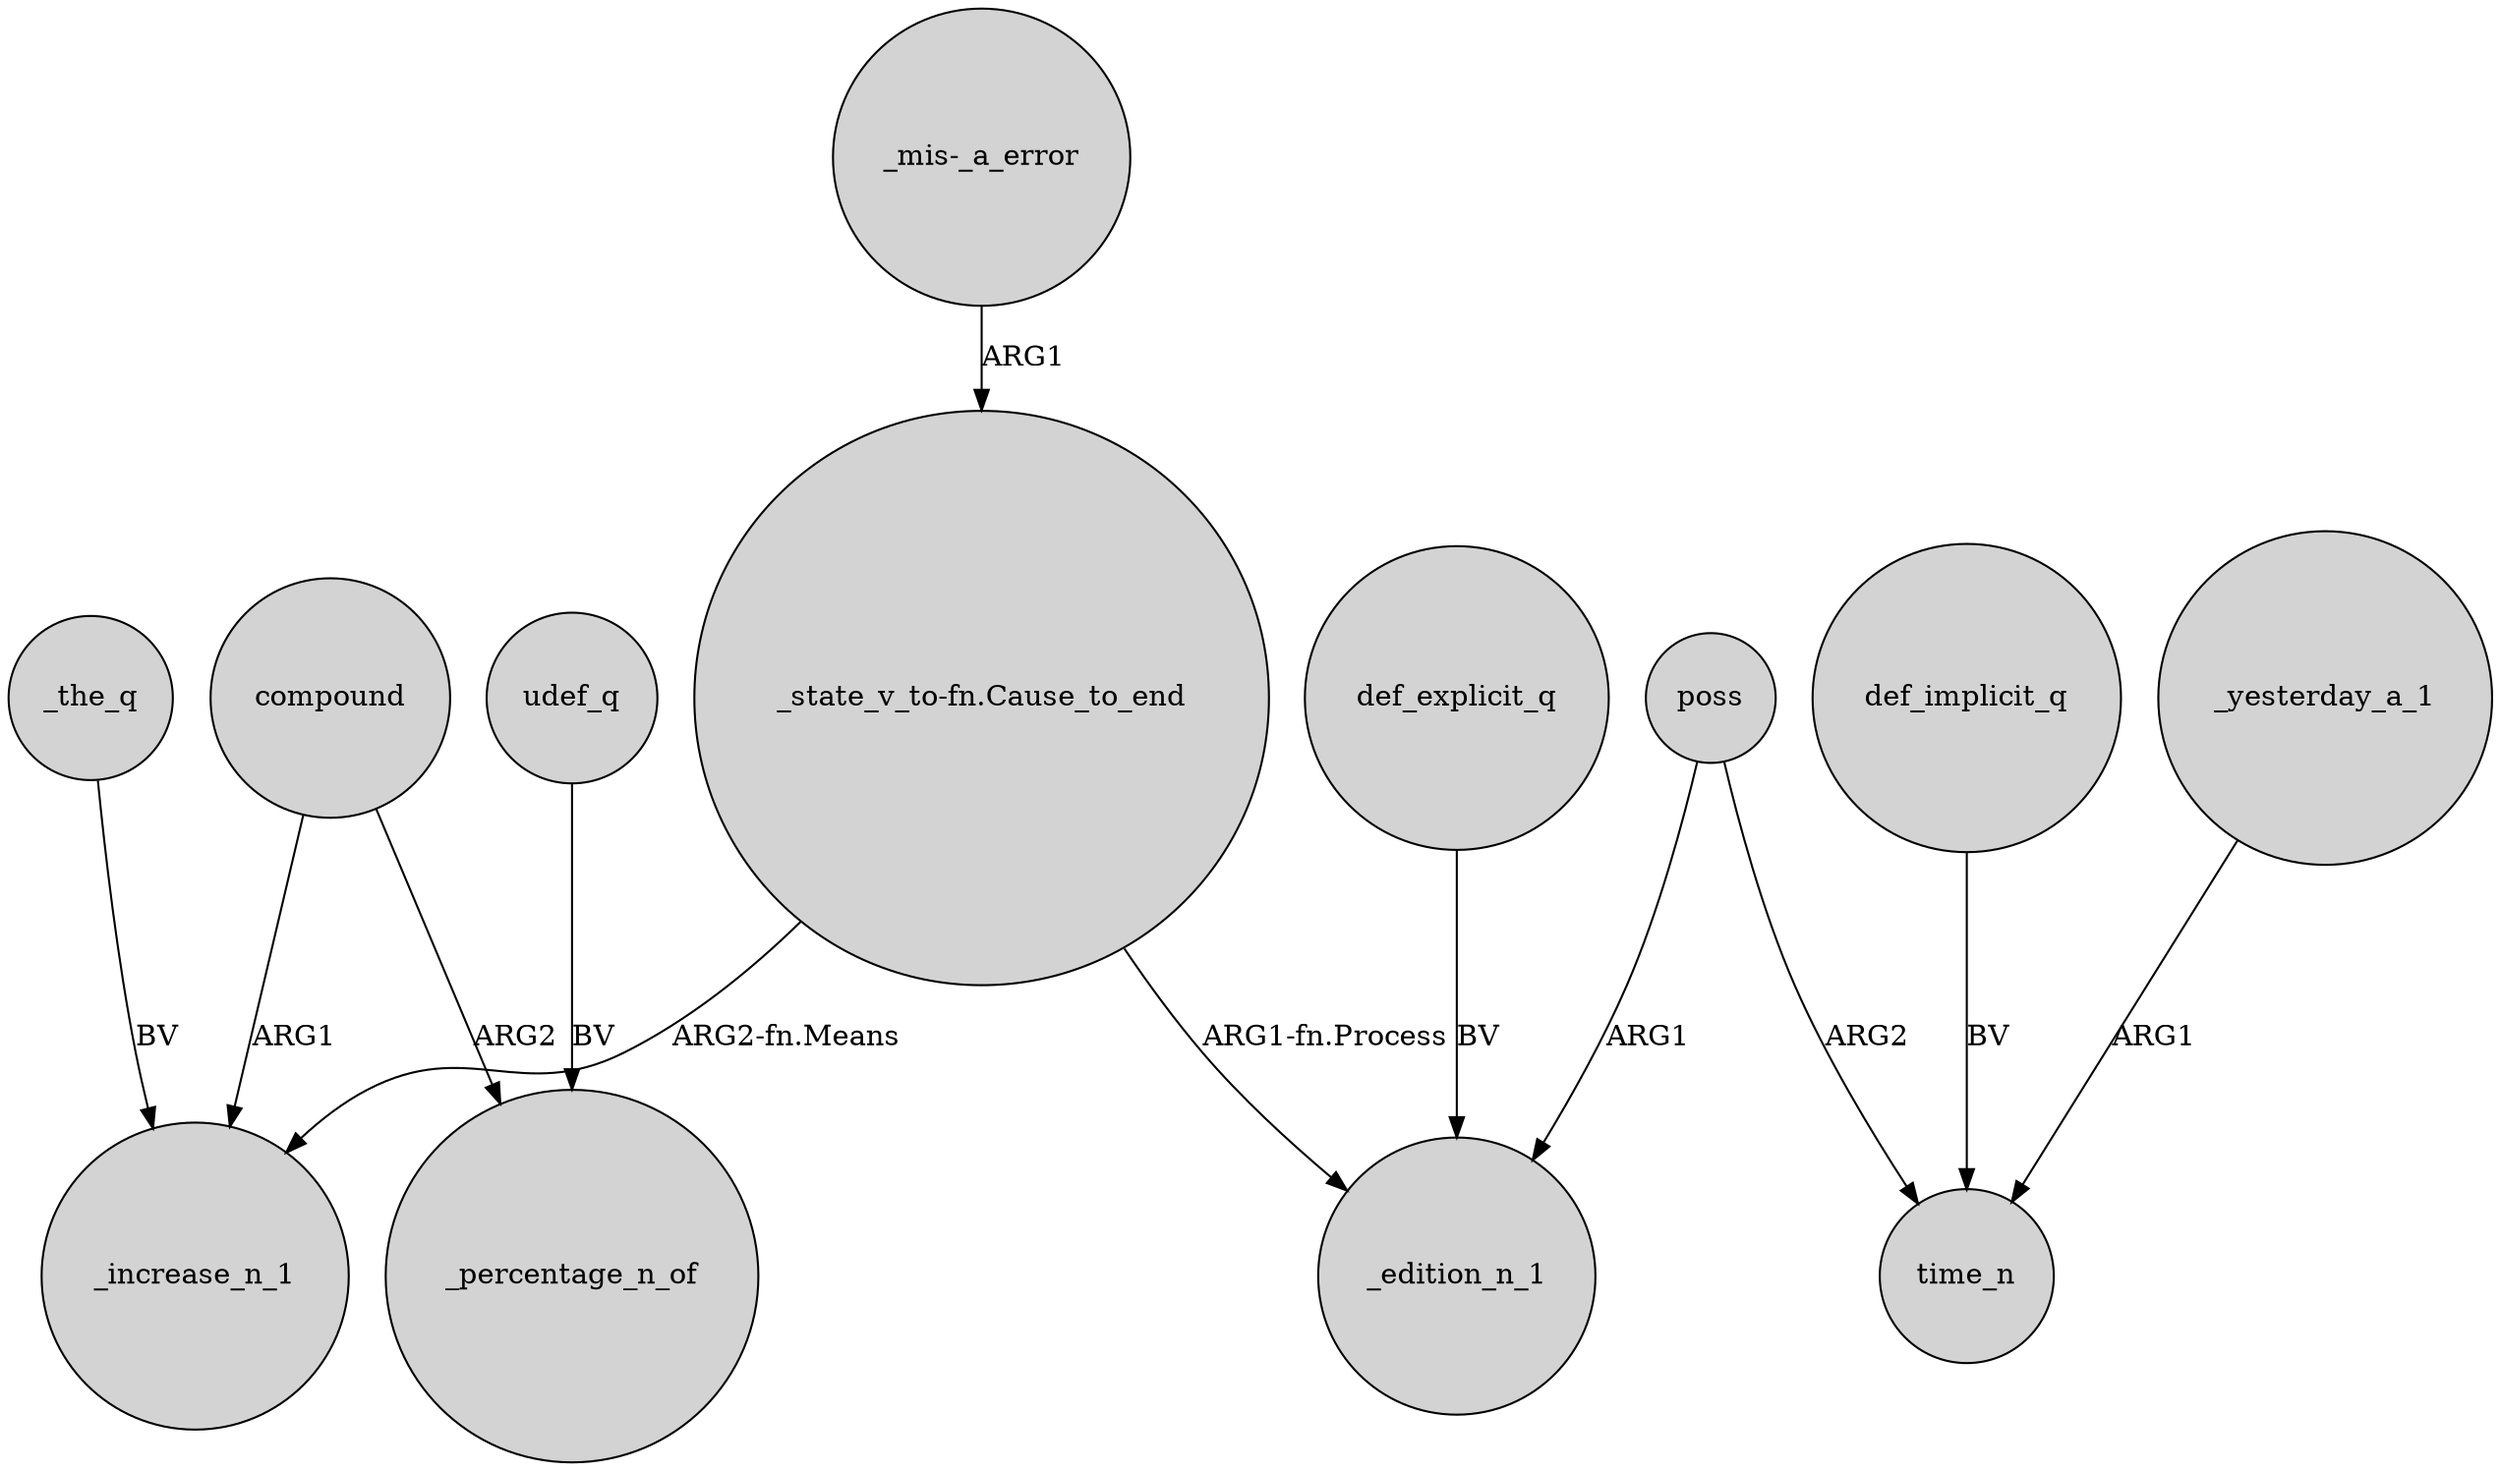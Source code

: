 digraph {
	node [shape=circle style=filled]
	"_state_v_to-fn.Cause_to_end" -> _increase_n_1 [label="ARG2-fn.Means"]
	poss -> _edition_n_1 [label=ARG1]
	poss -> time_n [label=ARG2]
	_yesterday_a_1 -> time_n [label=ARG1]
	compound -> _increase_n_1 [label=ARG1]
	def_explicit_q -> _edition_n_1 [label=BV]
	compound -> _percentage_n_of [label=ARG2]
	_the_q -> _increase_n_1 [label=BV]
	"_state_v_to-fn.Cause_to_end" -> _edition_n_1 [label="ARG1-fn.Process"]
	"_mis-_a_error" -> "_state_v_to-fn.Cause_to_end" [label=ARG1]
	def_implicit_q -> time_n [label=BV]
	udef_q -> _percentage_n_of [label=BV]
}
